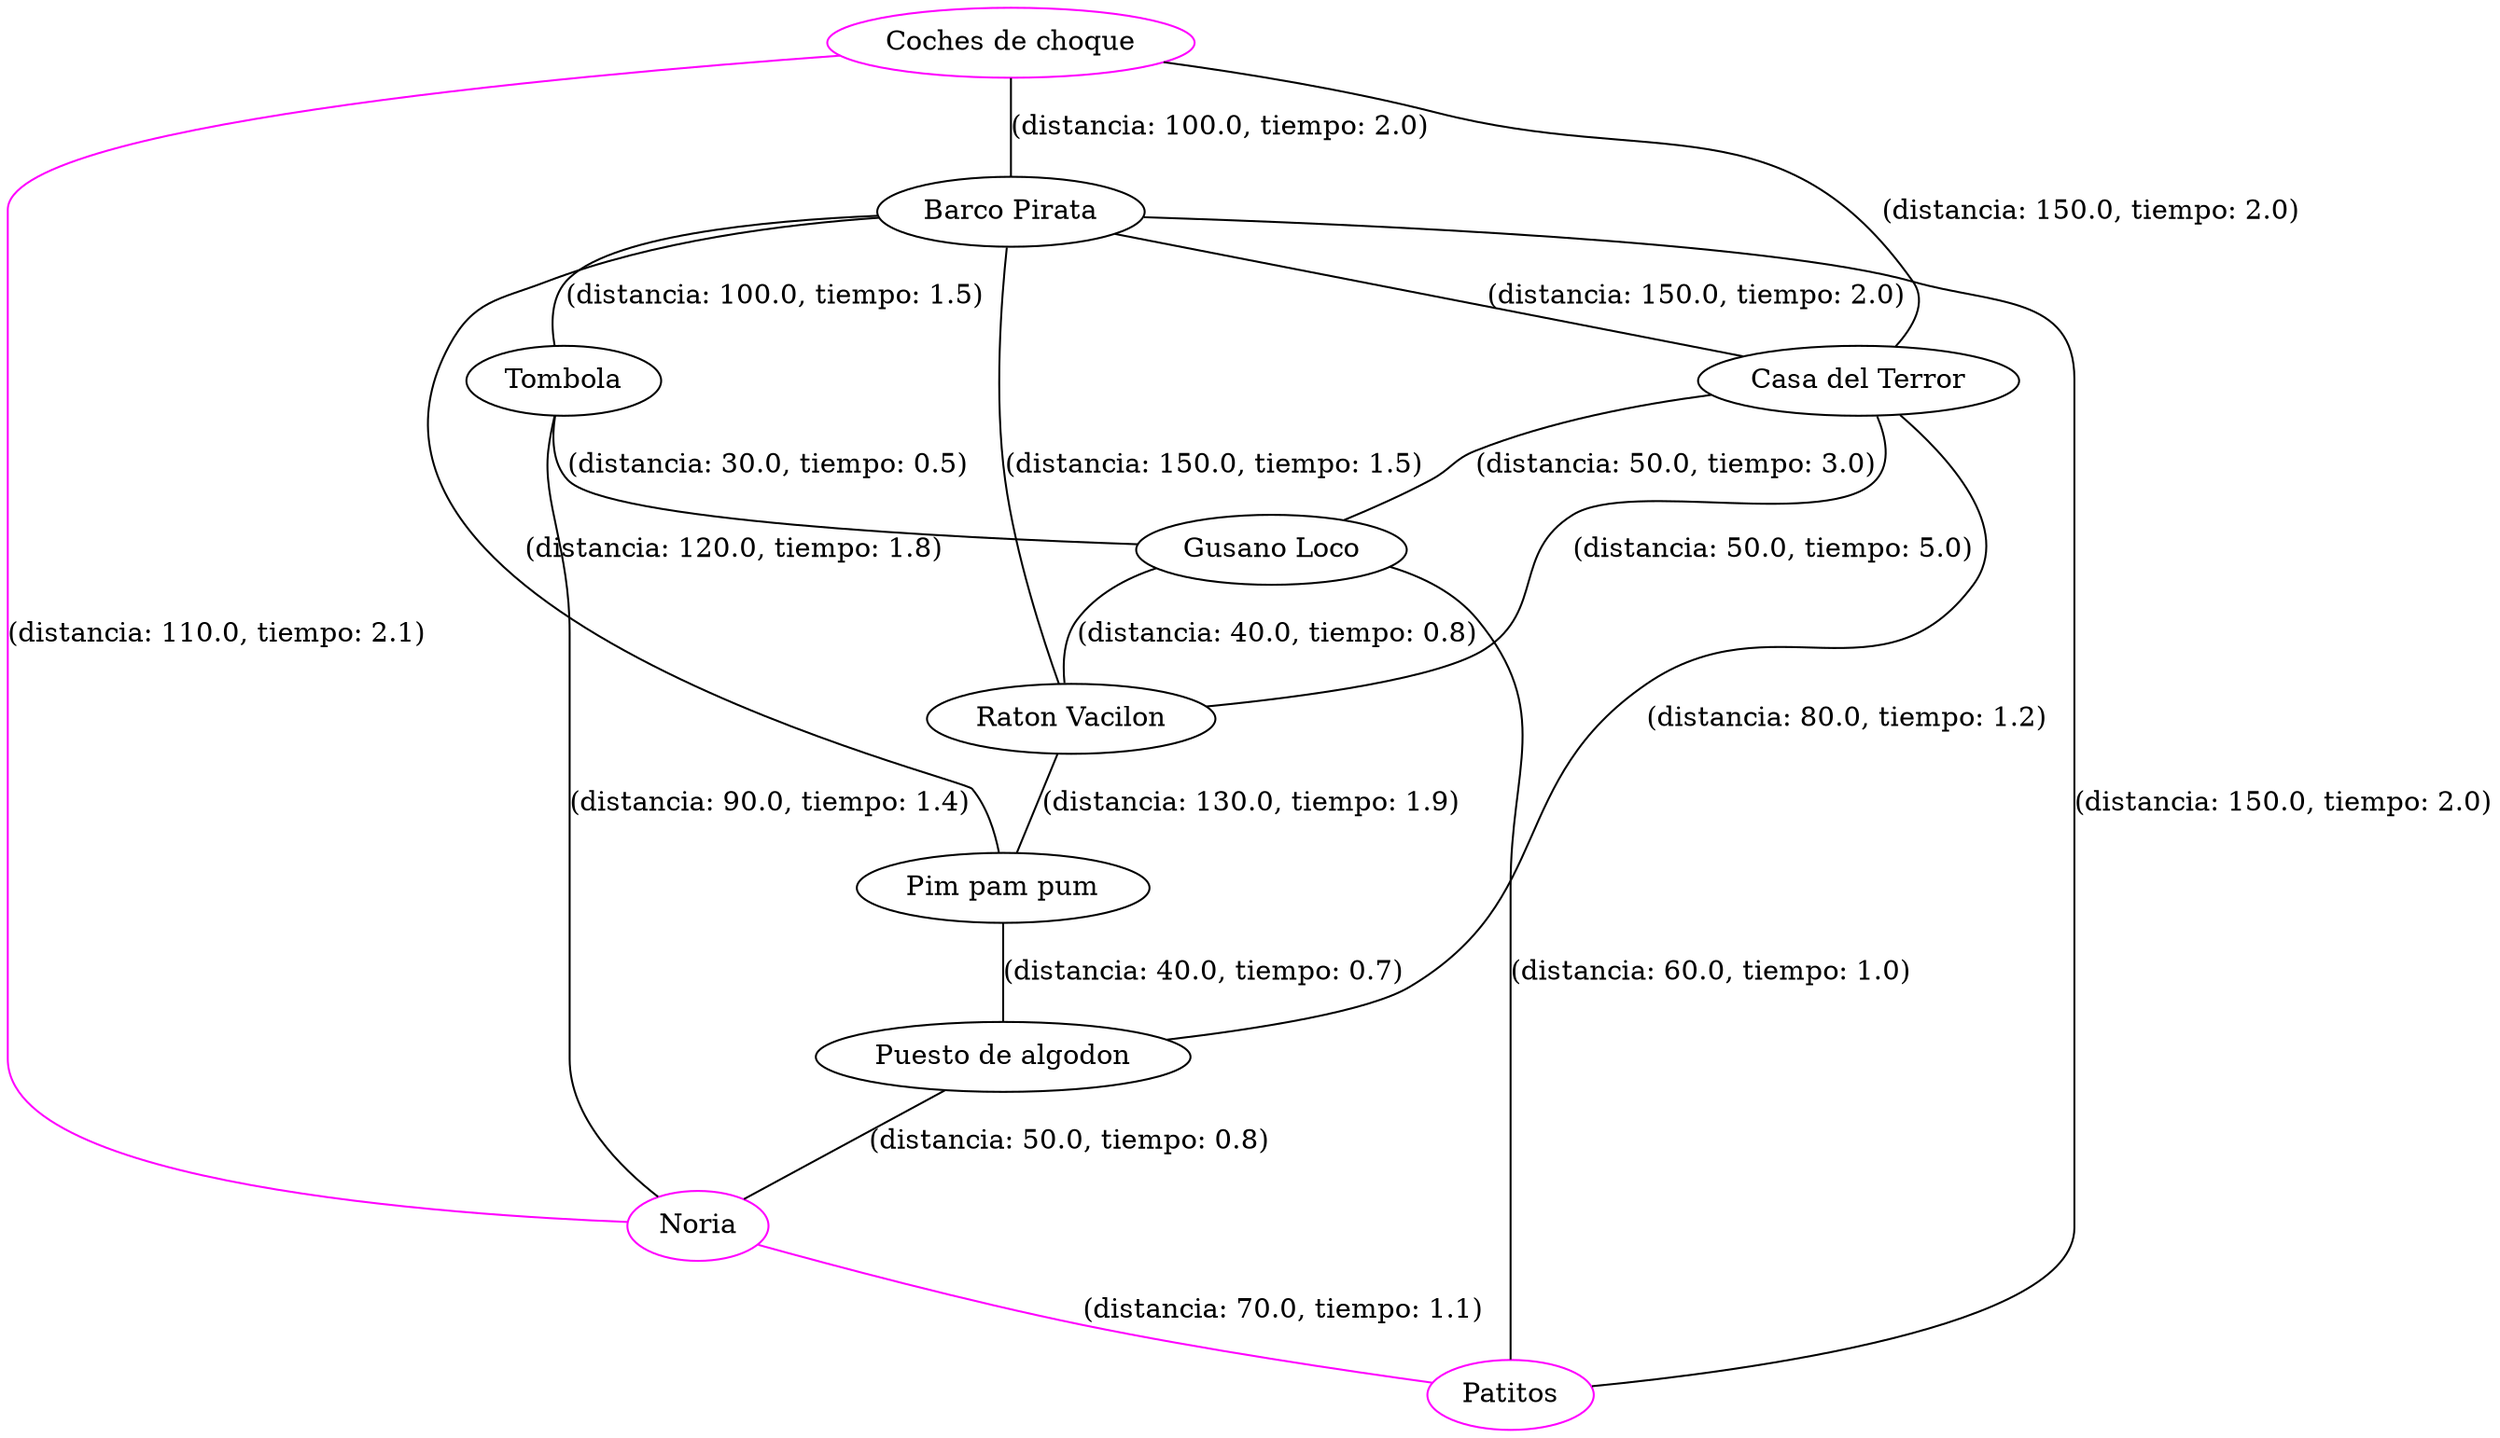 strict graph G {
  1 [ label="Barco Pirata" ];
  2 [ label="Casa del Terror" ];
  3 [ label="Tombola" ];
  4 [ label="Gusano Loco" ];
  5 [ label="Raton Vacilon" ];
  6 [ color="magenta" label="Coches de choque" ];
  7 [ label="Pim pam pum" ];
  8 [ label="Puesto de algodon" ];
  9 [ color="magenta" label="Noria" ];
  10 [ color="magenta" label="Patitos" ];
  1 -- 2 [ label="(distancia: 150.0, tiempo: 2.0)" ];
  1 -- 3 [ label="(distancia: 100.0, tiempo: 1.5)" ];
  1 -- 5 [ label="(distancia: 150.0, tiempo: 1.5)" ];
  2 -- 5 [ label="(distancia: 50.0, tiempo: 5.0)" ];
  3 -- 4 [ label="(distancia: 30.0, tiempo: 0.5)" ];
  4 -- 5 [ label="(distancia: 40.0, tiempo: 0.8)" ];
  6 -- 2 [ label="(distancia: 150.0, tiempo: 2.0)" ];
  6 -- 1 [ label="(distancia: 100.0, tiempo: 2.0)" ];
  2 -- 4 [ label="(distancia: 50.0, tiempo: 3.0)" ];
  1 -- 7 [ label="(distancia: 120.0, tiempo: 1.8)" ];
  2 -- 8 [ label="(distancia: 80.0, tiempo: 1.2)" ];
  3 -- 9 [ label="(distancia: 90.0, tiempo: 1.4)" ];
  4 -- 10 [ label="(distancia: 60.0, tiempo: 1.0)" ];
  5 -- 7 [ label="(distancia: 130.0, tiempo: 1.9)" ];
  6 -- 9 [ color="magenta" label="(distancia: 110.0, tiempo: 2.1)" ];
  7 -- 8 [ label="(distancia: 40.0, tiempo: 0.7)" ];
  8 -- 9 [ label="(distancia: 50.0, tiempo: 0.8)" ];
  9 -- 10 [ color="magenta" label="(distancia: 70.0, tiempo: 1.1)" ];
  10 -- 1 [ label="(distancia: 150.0, tiempo: 2.0)" ];
}
